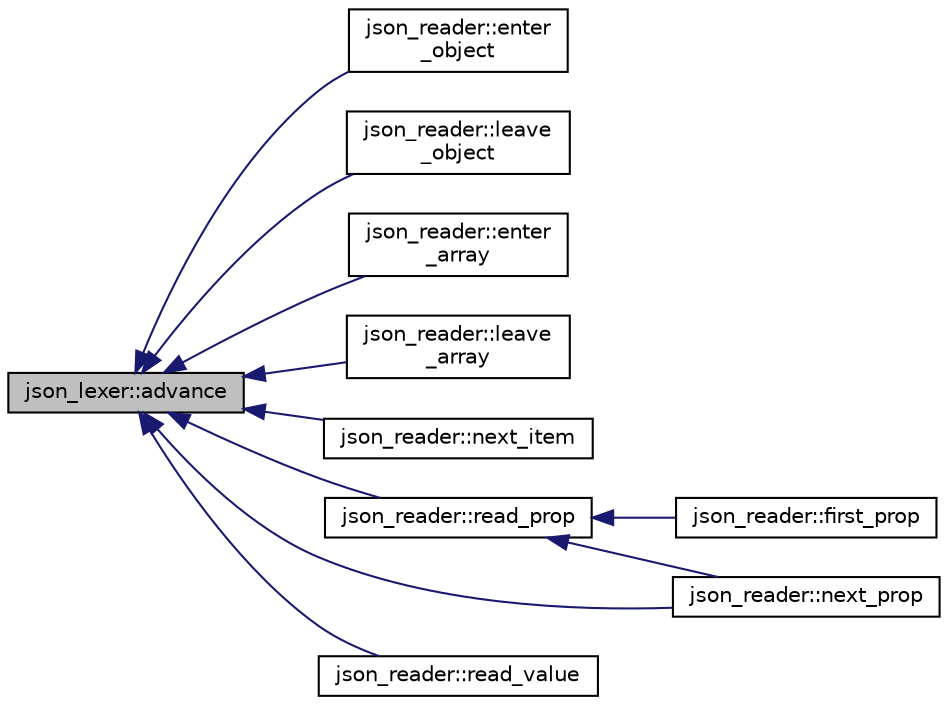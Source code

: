 digraph "json_lexer::advance"
{
  edge [fontname="Helvetica",fontsize="10",labelfontname="Helvetica",labelfontsize="10"];
  node [fontname="Helvetica",fontsize="10",shape=record];
  rankdir="LR";
  Node3 [label="json_lexer::advance",height=0.2,width=0.4,color="black", fillcolor="grey75", style="filled", fontcolor="black"];
  Node3 -> Node4 [dir="back",color="midnightblue",fontsize="10",style="solid",fontname="Helvetica"];
  Node4 [label="json_reader::enter\l_object",height=0.2,width=0.4,color="black", fillcolor="white", style="filled",URL="$classjson__reader.html#a739035f957f3656a62a595fa77db7551"];
  Node3 -> Node5 [dir="back",color="midnightblue",fontsize="10",style="solid",fontname="Helvetica"];
  Node5 [label="json_reader::leave\l_object",height=0.2,width=0.4,color="black", fillcolor="white", style="filled",URL="$classjson__reader.html#a486c91d43ab5af437fbc6a77452d1849"];
  Node3 -> Node6 [dir="back",color="midnightblue",fontsize="10",style="solid",fontname="Helvetica"];
  Node6 [label="json_reader::enter\l_array",height=0.2,width=0.4,color="black", fillcolor="white", style="filled",URL="$classjson__reader.html#ac89613e895b3c8f8bda2aa67e01616f1"];
  Node3 -> Node7 [dir="back",color="midnightblue",fontsize="10",style="solid",fontname="Helvetica"];
  Node7 [label="json_reader::leave\l_array",height=0.2,width=0.4,color="black", fillcolor="white", style="filled",URL="$classjson__reader.html#af44c819ec08535edf3d6e10ac6ec4e17"];
  Node3 -> Node8 [dir="back",color="midnightblue",fontsize="10",style="solid",fontname="Helvetica"];
  Node8 [label="json_reader::next_item",height=0.2,width=0.4,color="black", fillcolor="white", style="filled",URL="$classjson__reader.html#a5672a3fdcdf6230e245641723e7c86f8"];
  Node3 -> Node9 [dir="back",color="midnightblue",fontsize="10",style="solid",fontname="Helvetica"];
  Node9 [label="json_reader::read_prop",height=0.2,width=0.4,color="black", fillcolor="white", style="filled",URL="$classjson__reader.html#ad98fcd0a4794bcdd6bff3dd28080274a"];
  Node9 -> Node10 [dir="back",color="midnightblue",fontsize="10",style="solid",fontname="Helvetica"];
  Node10 [label="json_reader::first_prop",height=0.2,width=0.4,color="black", fillcolor="white", style="filled",URL="$classjson__reader.html#a6cd810c425641e91a099bf31d0dad431"];
  Node9 -> Node11 [dir="back",color="midnightblue",fontsize="10",style="solid",fontname="Helvetica"];
  Node11 [label="json_reader::next_prop",height=0.2,width=0.4,color="black", fillcolor="white", style="filled",URL="$classjson__reader.html#ac00aa0af91dd4a36bff27ae6d20dd875"];
  Node3 -> Node11 [dir="back",color="midnightblue",fontsize="10",style="solid",fontname="Helvetica"];
  Node3 -> Node12 [dir="back",color="midnightblue",fontsize="10",style="solid",fontname="Helvetica"];
  Node12 [label="json_reader::read_value",height=0.2,width=0.4,color="black", fillcolor="white", style="filled",URL="$classjson__reader.html#a772f17698573263d156eeeb845447c67"];
}
